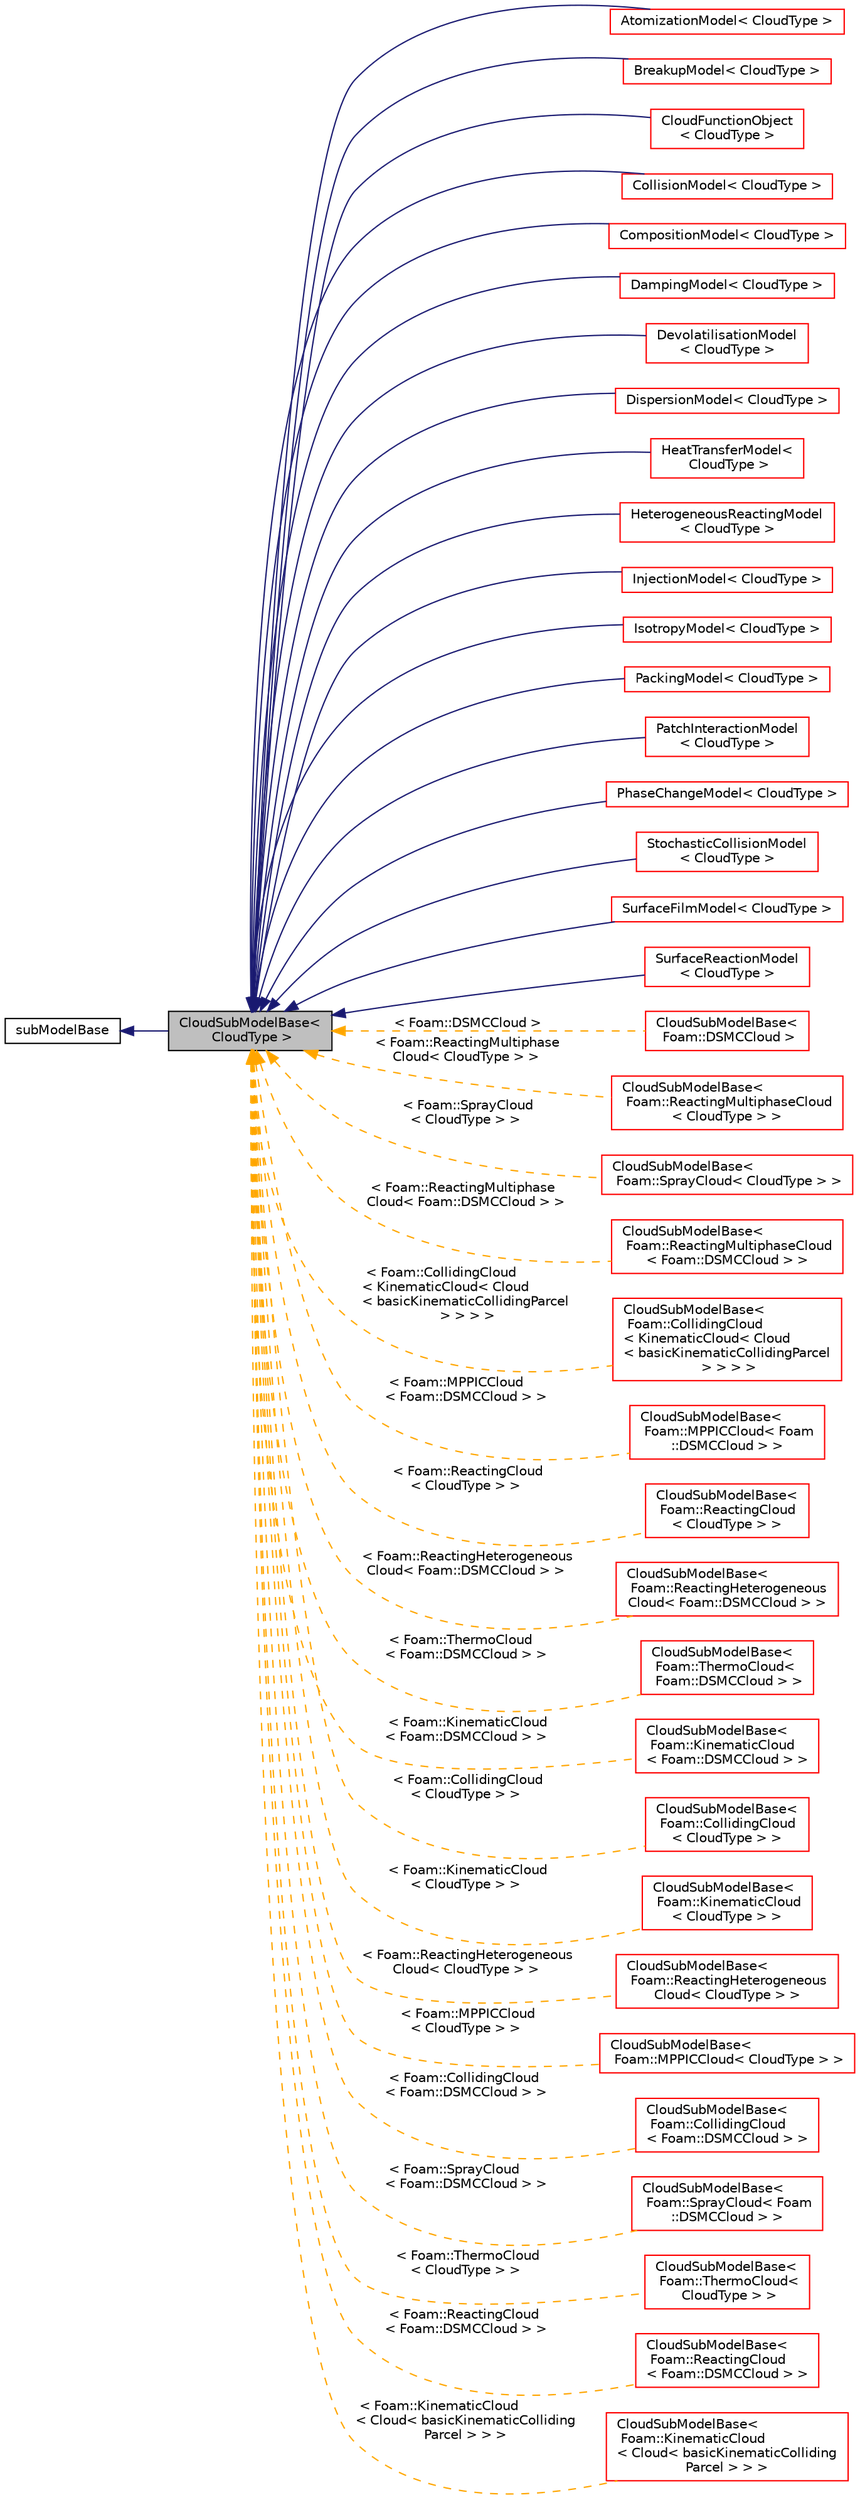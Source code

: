 digraph "CloudSubModelBase&lt; CloudType &gt;"
{
  bgcolor="transparent";
  edge [fontname="Helvetica",fontsize="10",labelfontname="Helvetica",labelfontsize="10"];
  node [fontname="Helvetica",fontsize="10",shape=record];
  rankdir="LR";
  Node1 [label="CloudSubModelBase\<\l CloudType \>",height=0.2,width=0.4,color="black", fillcolor="grey75", style="filled" fontcolor="black"];
  Node2 -> Node1 [dir="back",color="midnightblue",fontsize="10",style="solid",fontname="Helvetica"];
  Node2 [label="subModelBase",height=0.2,width=0.4,color="black",URL="$classFoam_1_1subModelBase.html",tooltip="Base class for generic sub-models requiring to be read from dictionary. Provides a mechanism to read ..."];
  Node1 -> Node3 [dir="back",color="midnightblue",fontsize="10",style="solid",fontname="Helvetica"];
  Node3 [label="AtomizationModel\< CloudType \>",height=0.2,width=0.4,color="red",URL="$classFoam_1_1AtomizationModel.html",tooltip="Templated atomization model class. "];
  Node1 -> Node4 [dir="back",color="midnightblue",fontsize="10",style="solid",fontname="Helvetica"];
  Node4 [label="BreakupModel\< CloudType \>",height=0.2,width=0.4,color="red",URL="$classFoam_1_1BreakupModel.html",tooltip="Templated break-up model class. "];
  Node1 -> Node5 [dir="back",color="midnightblue",fontsize="10",style="solid",fontname="Helvetica"];
  Node5 [label="CloudFunctionObject\l\< CloudType \>",height=0.2,width=0.4,color="red",URL="$classFoam_1_1CloudFunctionObject.html",tooltip="Templated cloud function object base class. "];
  Node1 -> Node6 [dir="back",color="midnightblue",fontsize="10",style="solid",fontname="Helvetica"];
  Node6 [label="CollisionModel\< CloudType \>",height=0.2,width=0.4,color="red",URL="$classFoam_1_1CollisionModel.html",tooltip="Templated collision model class. "];
  Node1 -> Node7 [dir="back",color="midnightblue",fontsize="10",style="solid",fontname="Helvetica"];
  Node7 [label="CompositionModel\< CloudType \>",height=0.2,width=0.4,color="red",URL="$classFoam_1_1CompositionModel.html",tooltip="Templated reacting parcel composition model class Consists of carrier species (via thermo package)..."];
  Node1 -> Node8 [dir="back",color="midnightblue",fontsize="10",style="solid",fontname="Helvetica"];
  Node8 [label="DampingModel\< CloudType \>",height=0.2,width=0.4,color="red",URL="$classFoam_1_1DampingModel.html",tooltip="Base class for collisional damping models. "];
  Node1 -> Node9 [dir="back",color="midnightblue",fontsize="10",style="solid",fontname="Helvetica"];
  Node9 [label="DevolatilisationModel\l\< CloudType \>",height=0.2,width=0.4,color="red",URL="$classFoam_1_1DevolatilisationModel.html",tooltip="Templated devolatilisation model class. "];
  Node1 -> Node10 [dir="back",color="midnightblue",fontsize="10",style="solid",fontname="Helvetica"];
  Node10 [label="DispersionModel\< CloudType \>",height=0.2,width=0.4,color="red",URL="$classFoam_1_1DispersionModel.html",tooltip="Base class for dispersion modelling. "];
  Node1 -> Node11 [dir="back",color="midnightblue",fontsize="10",style="solid",fontname="Helvetica"];
  Node11 [label="HeatTransferModel\<\l CloudType \>",height=0.2,width=0.4,color="red",URL="$classFoam_1_1HeatTransferModel.html",tooltip="Templated heat transfer model class. "];
  Node1 -> Node12 [dir="back",color="midnightblue",fontsize="10",style="solid",fontname="Helvetica"];
  Node12 [label="HeterogeneousReactingModel\l\< CloudType \>",height=0.2,width=0.4,color="red",URL="$classFoam_1_1HeterogeneousReactingModel.html",tooltip="Base class for heterogeneous reacting models. "];
  Node1 -> Node13 [dir="back",color="midnightblue",fontsize="10",style="solid",fontname="Helvetica"];
  Node13 [label="InjectionModel\< CloudType \>",height=0.2,width=0.4,color="red",URL="$classFoam_1_1InjectionModel.html",tooltip="Templated injection model class. "];
  Node1 -> Node14 [dir="back",color="midnightblue",fontsize="10",style="solid",fontname="Helvetica"];
  Node14 [label="IsotropyModel\< CloudType \>",height=0.2,width=0.4,color="red",URL="$classFoam_1_1IsotropyModel.html",tooltip="Base class for collisional return-to-isotropy models. "];
  Node1 -> Node15 [dir="back",color="midnightblue",fontsize="10",style="solid",fontname="Helvetica"];
  Node15 [label="PackingModel\< CloudType \>",height=0.2,width=0.4,color="red",URL="$classFoam_1_1PackingModel.html",tooltip="Base class for packing models. "];
  Node1 -> Node16 [dir="back",color="midnightblue",fontsize="10",style="solid",fontname="Helvetica"];
  Node16 [label="PatchInteractionModel\l\< CloudType \>",height=0.2,width=0.4,color="red",URL="$classFoam_1_1PatchInteractionModel.html",tooltip="Templated patch interaction model class. "];
  Node1 -> Node17 [dir="back",color="midnightblue",fontsize="10",style="solid",fontname="Helvetica"];
  Node17 [label="PhaseChangeModel\< CloudType \>",height=0.2,width=0.4,color="red",URL="$classFoam_1_1PhaseChangeModel.html",tooltip="Templated phase change model class. "];
  Node1 -> Node18 [dir="back",color="midnightblue",fontsize="10",style="solid",fontname="Helvetica"];
  Node18 [label="StochasticCollisionModel\l\< CloudType \>",height=0.2,width=0.4,color="red",URL="$classFoam_1_1StochasticCollisionModel.html",tooltip="Templated stochastic collision model class. "];
  Node1 -> Node19 [dir="back",color="midnightblue",fontsize="10",style="solid",fontname="Helvetica"];
  Node19 [label="SurfaceFilmModel\< CloudType \>",height=0.2,width=0.4,color="red",URL="$classFoam_1_1SurfaceFilmModel.html",tooltip="Templated wall surface film model class. "];
  Node1 -> Node20 [dir="back",color="midnightblue",fontsize="10",style="solid",fontname="Helvetica"];
  Node20 [label="SurfaceReactionModel\l\< CloudType \>",height=0.2,width=0.4,color="red",URL="$classFoam_1_1SurfaceReactionModel.html",tooltip="Templated surface reaction model class. "];
  Node1 -> Node21 [dir="back",color="orange",fontsize="10",style="dashed",label=" \< Foam::DSMCCloud \>" ,fontname="Helvetica"];
  Node21 [label="CloudSubModelBase\<\l Foam::DSMCCloud \>",height=0.2,width=0.4,color="red",URL="$classFoam_1_1CloudSubModelBase.html"];
  Node1 -> Node22 [dir="back",color="orange",fontsize="10",style="dashed",label=" \< Foam::ReactingMultiphase\lCloud\< CloudType \> \>" ,fontname="Helvetica"];
  Node22 [label="CloudSubModelBase\<\l Foam::ReactingMultiphaseCloud\l\< CloudType \> \>",height=0.2,width=0.4,color="red",URL="$classFoam_1_1CloudSubModelBase.html"];
  Node1 -> Node23 [dir="back",color="orange",fontsize="10",style="dashed",label=" \< Foam::SprayCloud\l\< CloudType \> \>" ,fontname="Helvetica"];
  Node23 [label="CloudSubModelBase\<\l Foam::SprayCloud\< CloudType \> \>",height=0.2,width=0.4,color="red",URL="$classFoam_1_1CloudSubModelBase.html"];
  Node1 -> Node24 [dir="back",color="orange",fontsize="10",style="dashed",label=" \< Foam::ReactingMultiphase\lCloud\< Foam::DSMCCloud \> \>" ,fontname="Helvetica"];
  Node24 [label="CloudSubModelBase\<\l Foam::ReactingMultiphaseCloud\l\< Foam::DSMCCloud \> \>",height=0.2,width=0.4,color="red",URL="$classFoam_1_1CloudSubModelBase.html"];
  Node1 -> Node25 [dir="back",color="orange",fontsize="10",style="dashed",label=" \< Foam::CollidingCloud\l\< KinematicCloud\< Cloud\l\< basicKinematicCollidingParcel\l \> \> \> \>" ,fontname="Helvetica"];
  Node25 [label="CloudSubModelBase\<\l Foam::CollidingCloud\l\< KinematicCloud\< Cloud\l\< basicKinematicCollidingParcel\l \> \> \> \>",height=0.2,width=0.4,color="red",URL="$classFoam_1_1CloudSubModelBase.html"];
  Node1 -> Node26 [dir="back",color="orange",fontsize="10",style="dashed",label=" \< Foam::MPPICCloud\l\< Foam::DSMCCloud \> \>" ,fontname="Helvetica"];
  Node26 [label="CloudSubModelBase\<\l Foam::MPPICCloud\< Foam\l::DSMCCloud \> \>",height=0.2,width=0.4,color="red",URL="$classFoam_1_1CloudSubModelBase.html"];
  Node1 -> Node27 [dir="back",color="orange",fontsize="10",style="dashed",label=" \< Foam::ReactingCloud\l\< CloudType \> \>" ,fontname="Helvetica"];
  Node27 [label="CloudSubModelBase\<\l Foam::ReactingCloud\l\< CloudType \> \>",height=0.2,width=0.4,color="red",URL="$classFoam_1_1CloudSubModelBase.html"];
  Node1 -> Node28 [dir="back",color="orange",fontsize="10",style="dashed",label=" \< Foam::ReactingHeterogeneous\lCloud\< Foam::DSMCCloud \> \>" ,fontname="Helvetica"];
  Node28 [label="CloudSubModelBase\<\l Foam::ReactingHeterogeneous\lCloud\< Foam::DSMCCloud \> \>",height=0.2,width=0.4,color="red",URL="$classFoam_1_1CloudSubModelBase.html"];
  Node1 -> Node29 [dir="back",color="orange",fontsize="10",style="dashed",label=" \< Foam::ThermoCloud\l\< Foam::DSMCCloud \> \>" ,fontname="Helvetica"];
  Node29 [label="CloudSubModelBase\<\l Foam::ThermoCloud\<\l Foam::DSMCCloud \> \>",height=0.2,width=0.4,color="red",URL="$classFoam_1_1CloudSubModelBase.html"];
  Node1 -> Node30 [dir="back",color="orange",fontsize="10",style="dashed",label=" \< Foam::KinematicCloud\l\< Foam::DSMCCloud \> \>" ,fontname="Helvetica"];
  Node30 [label="CloudSubModelBase\<\l Foam::KinematicCloud\l\< Foam::DSMCCloud \> \>",height=0.2,width=0.4,color="red",URL="$classFoam_1_1CloudSubModelBase.html"];
  Node1 -> Node31 [dir="back",color="orange",fontsize="10",style="dashed",label=" \< Foam::CollidingCloud\l\< CloudType \> \>" ,fontname="Helvetica"];
  Node31 [label="CloudSubModelBase\<\l Foam::CollidingCloud\l\< CloudType \> \>",height=0.2,width=0.4,color="red",URL="$classFoam_1_1CloudSubModelBase.html"];
  Node1 -> Node32 [dir="back",color="orange",fontsize="10",style="dashed",label=" \< Foam::KinematicCloud\l\< CloudType \> \>" ,fontname="Helvetica"];
  Node32 [label="CloudSubModelBase\<\l Foam::KinematicCloud\l\< CloudType \> \>",height=0.2,width=0.4,color="red",URL="$classFoam_1_1CloudSubModelBase.html"];
  Node1 -> Node33 [dir="back",color="orange",fontsize="10",style="dashed",label=" \< Foam::ReactingHeterogeneous\lCloud\< CloudType \> \>" ,fontname="Helvetica"];
  Node33 [label="CloudSubModelBase\<\l Foam::ReactingHeterogeneous\lCloud\< CloudType \> \>",height=0.2,width=0.4,color="red",URL="$classFoam_1_1CloudSubModelBase.html"];
  Node1 -> Node34 [dir="back",color="orange",fontsize="10",style="dashed",label=" \< Foam::MPPICCloud\l\< CloudType \> \>" ,fontname="Helvetica"];
  Node34 [label="CloudSubModelBase\<\l Foam::MPPICCloud\< CloudType \> \>",height=0.2,width=0.4,color="red",URL="$classFoam_1_1CloudSubModelBase.html"];
  Node1 -> Node35 [dir="back",color="orange",fontsize="10",style="dashed",label=" \< Foam::CollidingCloud\l\< Foam::DSMCCloud \> \>" ,fontname="Helvetica"];
  Node35 [label="CloudSubModelBase\<\l Foam::CollidingCloud\l\< Foam::DSMCCloud \> \>",height=0.2,width=0.4,color="red",URL="$classFoam_1_1CloudSubModelBase.html"];
  Node1 -> Node36 [dir="back",color="orange",fontsize="10",style="dashed",label=" \< Foam::SprayCloud\l\< Foam::DSMCCloud \> \>" ,fontname="Helvetica"];
  Node36 [label="CloudSubModelBase\<\l Foam::SprayCloud\< Foam\l::DSMCCloud \> \>",height=0.2,width=0.4,color="red",URL="$classFoam_1_1CloudSubModelBase.html"];
  Node1 -> Node37 [dir="back",color="orange",fontsize="10",style="dashed",label=" \< Foam::ThermoCloud\l\< CloudType \> \>" ,fontname="Helvetica"];
  Node37 [label="CloudSubModelBase\<\l Foam::ThermoCloud\<\l CloudType \> \>",height=0.2,width=0.4,color="red",URL="$classFoam_1_1CloudSubModelBase.html"];
  Node1 -> Node38 [dir="back",color="orange",fontsize="10",style="dashed",label=" \< Foam::ReactingCloud\l\< Foam::DSMCCloud \> \>" ,fontname="Helvetica"];
  Node38 [label="CloudSubModelBase\<\l Foam::ReactingCloud\l\< Foam::DSMCCloud \> \>",height=0.2,width=0.4,color="red",URL="$classFoam_1_1CloudSubModelBase.html"];
  Node1 -> Node39 [dir="back",color="orange",fontsize="10",style="dashed",label=" \< Foam::KinematicCloud\l\< Cloud\< basicKinematicColliding\lParcel \> \> \>" ,fontname="Helvetica"];
  Node39 [label="CloudSubModelBase\<\l Foam::KinematicCloud\l\< Cloud\< basicKinematicColliding\lParcel \> \> \>",height=0.2,width=0.4,color="red",URL="$classFoam_1_1CloudSubModelBase.html"];
}
